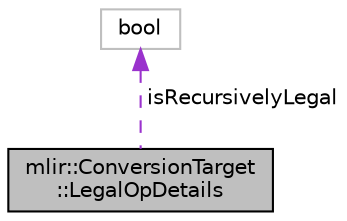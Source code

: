 digraph "mlir::ConversionTarget::LegalOpDetails"
{
  bgcolor="transparent";
  edge [fontname="Helvetica",fontsize="10",labelfontname="Helvetica",labelfontsize="10"];
  node [fontname="Helvetica",fontsize="10",shape=record];
  Node1 [label="mlir::ConversionTarget\l::LegalOpDetails",height=0.2,width=0.4,color="black", fillcolor="grey75", style="filled", fontcolor="black"];
  Node2 -> Node1 [dir="back",color="darkorchid3",fontsize="10",style="dashed",label=" isRecursivelyLegal" ,fontname="Helvetica"];
  Node2 [label="bool",height=0.2,width=0.4,color="grey75"];
}
